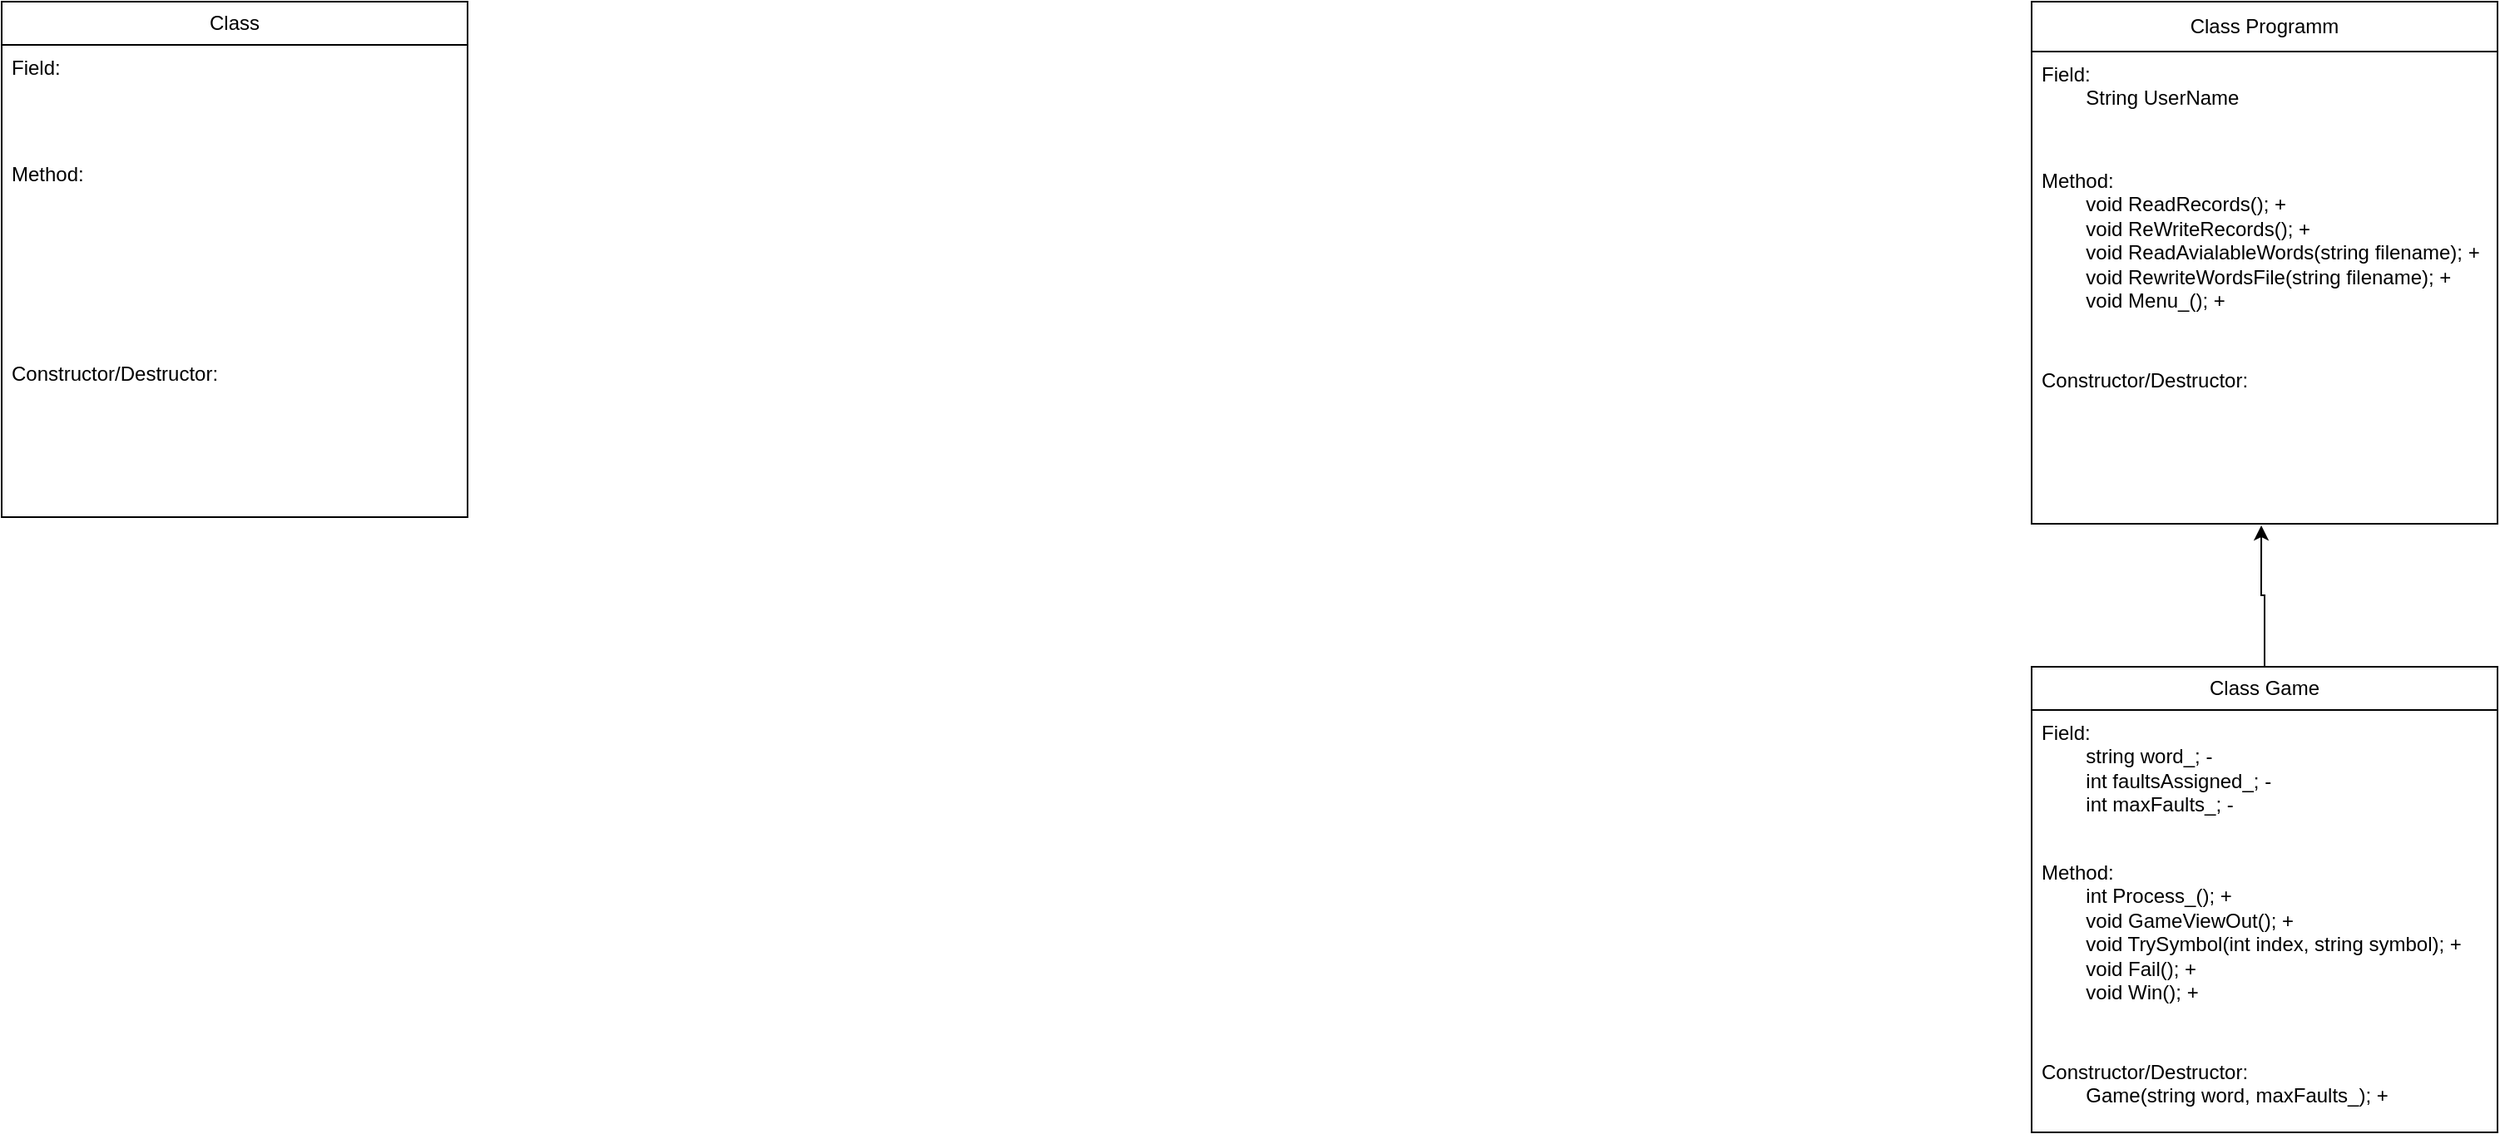 <mxfile version="26.1.1">
  <diagram name="Страница — 1" id="Tw1uRy8M2-U-sMD8QmaQ">
    <mxGraphModel dx="1665" dy="449" grid="1" gridSize="10" guides="1" tooltips="1" connect="1" arrows="1" fold="1" page="1" pageScale="1" pageWidth="827" pageHeight="1169" math="0" shadow="0">
      <root>
        <mxCell id="0" />
        <mxCell id="1" parent="0" />
        <mxCell id="VTfEp3gD9_QxiOBWVvTQ-1" value="Class" style="swimlane;fontStyle=0;childLayout=stackLayout;horizontal=1;startSize=26;fillColor=none;horizontalStack=0;resizeParent=1;resizeParentMax=0;resizeLast=0;collapsible=1;marginBottom=0;whiteSpace=wrap;html=1;" vertex="1" parent="1">
          <mxGeometry x="-780" width="280" height="310" as="geometry" />
        </mxCell>
        <mxCell id="VTfEp3gD9_QxiOBWVvTQ-2" value="Field:&amp;nbsp;" style="text;strokeColor=none;fillColor=none;align=left;verticalAlign=top;spacingLeft=4;spacingRight=4;overflow=hidden;rotatable=0;points=[[0,0.5],[1,0.5]];portConstraint=eastwest;whiteSpace=wrap;html=1;" vertex="1" parent="VTfEp3gD9_QxiOBWVvTQ-1">
          <mxGeometry y="26" width="280" height="64" as="geometry" />
        </mxCell>
        <mxCell id="VTfEp3gD9_QxiOBWVvTQ-3" value="Method:" style="text;strokeColor=none;fillColor=none;align=left;verticalAlign=top;spacingLeft=4;spacingRight=4;overflow=hidden;rotatable=0;points=[[0,0.5],[1,0.5]];portConstraint=eastwest;whiteSpace=wrap;html=1;" vertex="1" parent="VTfEp3gD9_QxiOBWVvTQ-1">
          <mxGeometry y="90" width="280" height="120" as="geometry" />
        </mxCell>
        <mxCell id="VTfEp3gD9_QxiOBWVvTQ-4" value="Constructor/Destructor:" style="text;strokeColor=none;fillColor=none;align=left;verticalAlign=top;spacingLeft=4;spacingRight=4;overflow=hidden;rotatable=0;points=[[0,0.5],[1,0.5]];portConstraint=eastwest;whiteSpace=wrap;html=1;" vertex="1" parent="VTfEp3gD9_QxiOBWVvTQ-1">
          <mxGeometry y="210" width="280" height="100" as="geometry" />
        </mxCell>
        <mxCell id="VTfEp3gD9_QxiOBWVvTQ-5" value="Class Programm" style="swimlane;fontStyle=0;childLayout=stackLayout;horizontal=1;startSize=30;fillColor=none;horizontalStack=0;resizeParent=1;resizeParentMax=0;resizeLast=0;collapsible=1;marginBottom=0;whiteSpace=wrap;html=1;" vertex="1" parent="1">
          <mxGeometry x="440" width="280" height="314" as="geometry" />
        </mxCell>
        <mxCell id="VTfEp3gD9_QxiOBWVvTQ-6" value="Field:&amp;nbsp;&lt;div&gt;&lt;span style=&quot;white-space: pre;&quot;&gt;&#x9;&lt;/span&gt;String UserName&lt;br&gt;&lt;/div&gt;" style="text;strokeColor=none;fillColor=none;align=left;verticalAlign=top;spacingLeft=4;spacingRight=4;overflow=hidden;rotatable=0;points=[[0,0.5],[1,0.5]];portConstraint=eastwest;whiteSpace=wrap;html=1;" vertex="1" parent="VTfEp3gD9_QxiOBWVvTQ-5">
          <mxGeometry y="30" width="280" height="64" as="geometry" />
        </mxCell>
        <mxCell id="VTfEp3gD9_QxiOBWVvTQ-7" value="Method:&lt;div&gt;&lt;div&gt;&lt;div&gt;&lt;span style=&quot;white-space: pre;&quot;&gt;&#x9;&lt;/span&gt;&lt;span style=&quot;background-color: transparent; color: light-dark(rgb(0, 0, 0), rgb(255, 255, 255));&quot;&gt;void ReadRecords(); +&lt;/span&gt;&lt;br&gt;&lt;/div&gt;&lt;div&gt;&lt;span style=&quot;white-space: pre;&quot;&gt;&#x9;&lt;/span&gt;void ReWriteRecords(); +&lt;br&gt;&lt;div&gt;&lt;span style=&quot;white-space: pre;&quot;&gt;&#x9;&lt;/span&gt;void ReadAvialableWords(string filename); +&lt;br&gt;&lt;/div&gt;&lt;div&gt;&lt;span style=&quot;white-space: pre;&quot;&gt;&#x9;&lt;/span&gt;void RewriteWordsFile(string filename); +&lt;/div&gt;&lt;/div&gt;&lt;/div&gt;&lt;div&gt;&lt;span style=&quot;white-space: pre;&quot;&gt;&#x9;&lt;/span&gt;void Menu_(); +&lt;br&gt;&lt;/div&gt;&lt;/div&gt;" style="text;strokeColor=none;fillColor=none;align=left;verticalAlign=top;spacingLeft=4;spacingRight=4;overflow=hidden;rotatable=0;points=[[0,0.5],[1,0.5]];portConstraint=eastwest;whiteSpace=wrap;html=1;" vertex="1" parent="VTfEp3gD9_QxiOBWVvTQ-5">
          <mxGeometry y="94" width="280" height="120" as="geometry" />
        </mxCell>
        <mxCell id="VTfEp3gD9_QxiOBWVvTQ-8" value="Constructor/Destructor:" style="text;strokeColor=none;fillColor=none;align=left;verticalAlign=top;spacingLeft=4;spacingRight=4;overflow=hidden;rotatable=0;points=[[0,0.5],[1,0.5]];portConstraint=eastwest;whiteSpace=wrap;html=1;" vertex="1" parent="VTfEp3gD9_QxiOBWVvTQ-5">
          <mxGeometry y="214" width="280" height="100" as="geometry" />
        </mxCell>
        <mxCell id="VTfEp3gD9_QxiOBWVvTQ-9" value="Class Game" style="swimlane;fontStyle=0;childLayout=stackLayout;horizontal=1;startSize=26;fillColor=none;horizontalStack=0;resizeParent=1;resizeParentMax=0;resizeLast=0;collapsible=1;marginBottom=0;whiteSpace=wrap;html=1;" vertex="1" parent="1">
          <mxGeometry x="440" y="400" width="280" height="280" as="geometry" />
        </mxCell>
        <mxCell id="VTfEp3gD9_QxiOBWVvTQ-10" value="Field:&amp;nbsp;&lt;div&gt;&lt;span style=&quot;white-space: pre;&quot;&gt;&#x9;&lt;/span&gt;string word_; -&lt;br&gt;&lt;/div&gt;&lt;div&gt;&lt;span style=&quot;white-space: pre;&quot;&gt;&#x9;&lt;/span&gt;int faultsAssigned_; -&lt;br&gt;&lt;/div&gt;&lt;div&gt;&lt;span style=&quot;white-space: pre;&quot;&gt;&#x9;&lt;/span&gt;int maxFaults_; -&lt;br&gt;&lt;/div&gt;" style="text;strokeColor=none;fillColor=none;align=left;verticalAlign=top;spacingLeft=4;spacingRight=4;overflow=hidden;rotatable=0;points=[[0,0.5],[1,0.5]];portConstraint=eastwest;whiteSpace=wrap;html=1;" vertex="1" parent="VTfEp3gD9_QxiOBWVvTQ-9">
          <mxGeometry y="26" width="280" height="84" as="geometry" />
        </mxCell>
        <mxCell id="VTfEp3gD9_QxiOBWVvTQ-11" value="Method:&lt;div&gt;&lt;span style=&quot;white-space: pre;&quot;&gt;&#x9;&lt;/span&gt;int Process_(); +&lt;br&gt;&lt;div&gt;&lt;span style=&quot;white-space: pre;&quot;&gt;&#x9;&lt;/span&gt;void&amp;nbsp;GameViewOut(); +&lt;br&gt;&lt;/div&gt;&lt;div&gt;&lt;span style=&quot;white-space: pre;&quot;&gt;&#x9;&lt;/span&gt;void TrySymbol(int index, string symbol); +&lt;br&gt;&lt;/div&gt;&lt;div&gt;&lt;span style=&quot;white-space: pre;&quot;&gt;&#x9;&lt;/span&gt;void Fail(); +&lt;br&gt;&lt;/div&gt;&lt;div&gt;&lt;span style=&quot;white-space: pre;&quot;&gt;&#x9;&lt;/span&gt;void Win(); +&lt;br&gt;&lt;/div&gt;&lt;div&gt;&lt;br&gt;&lt;/div&gt;&lt;/div&gt;" style="text;strokeColor=none;fillColor=none;align=left;verticalAlign=top;spacingLeft=4;spacingRight=4;overflow=hidden;rotatable=0;points=[[0,0.5],[1,0.5]];portConstraint=eastwest;whiteSpace=wrap;html=1;" vertex="1" parent="VTfEp3gD9_QxiOBWVvTQ-9">
          <mxGeometry y="110" width="280" height="120" as="geometry" />
        </mxCell>
        <mxCell id="VTfEp3gD9_QxiOBWVvTQ-12" value="Constructor/Destructor:&lt;div&gt;&lt;span style=&quot;white-space: pre;&quot;&gt;&#x9;&lt;/span&gt;Game(string word, maxFaults_); +&lt;br&gt;&lt;/div&gt;" style="text;strokeColor=none;fillColor=none;align=left;verticalAlign=top;spacingLeft=4;spacingRight=4;overflow=hidden;rotatable=0;points=[[0,0.5],[1,0.5]];portConstraint=eastwest;whiteSpace=wrap;html=1;" vertex="1" parent="VTfEp3gD9_QxiOBWVvTQ-9">
          <mxGeometry y="230" width="280" height="50" as="geometry" />
        </mxCell>
        <mxCell id="VTfEp3gD9_QxiOBWVvTQ-17" style="edgeStyle=orthogonalEdgeStyle;rounded=0;orthogonalLoop=1;jettySize=auto;html=1;entryX=0.493;entryY=1.01;entryDx=0;entryDy=0;entryPerimeter=0;" edge="1" parent="1" source="VTfEp3gD9_QxiOBWVvTQ-9" target="VTfEp3gD9_QxiOBWVvTQ-8">
          <mxGeometry relative="1" as="geometry" />
        </mxCell>
      </root>
    </mxGraphModel>
  </diagram>
</mxfile>
